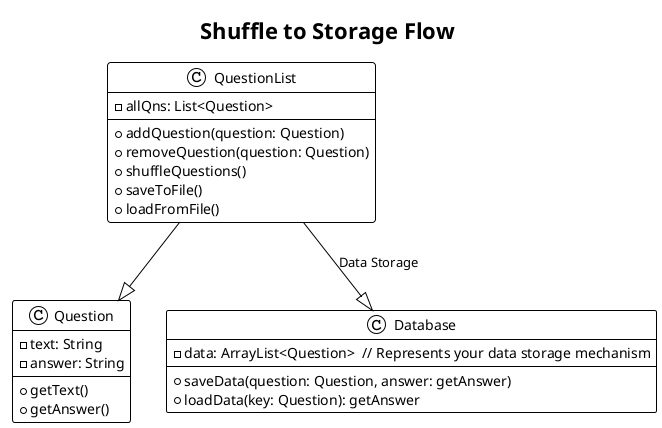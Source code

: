 @startuml
!theme plain
title Shuffle to Storage Flow

class QuestionList {
  - allQns: List<Question>
  + addQuestion(question: Question)
  + removeQuestion(question: Question)
  + shuffleQuestions()
  + saveToFile()
  + loadFromFile()
}

class Question {
  - text: String
  - answer: String
  + getText()
  + getAnswer()
}

QuestionList --|> Question

class Database {
  - data: ArrayList<Question>  // Represents your data storage mechanism
  + saveData(question: Question, answer: getAnswer)
  + loadData(key: Question): getAnswer
}

QuestionList --|> Database : Data Storage

@enduml
